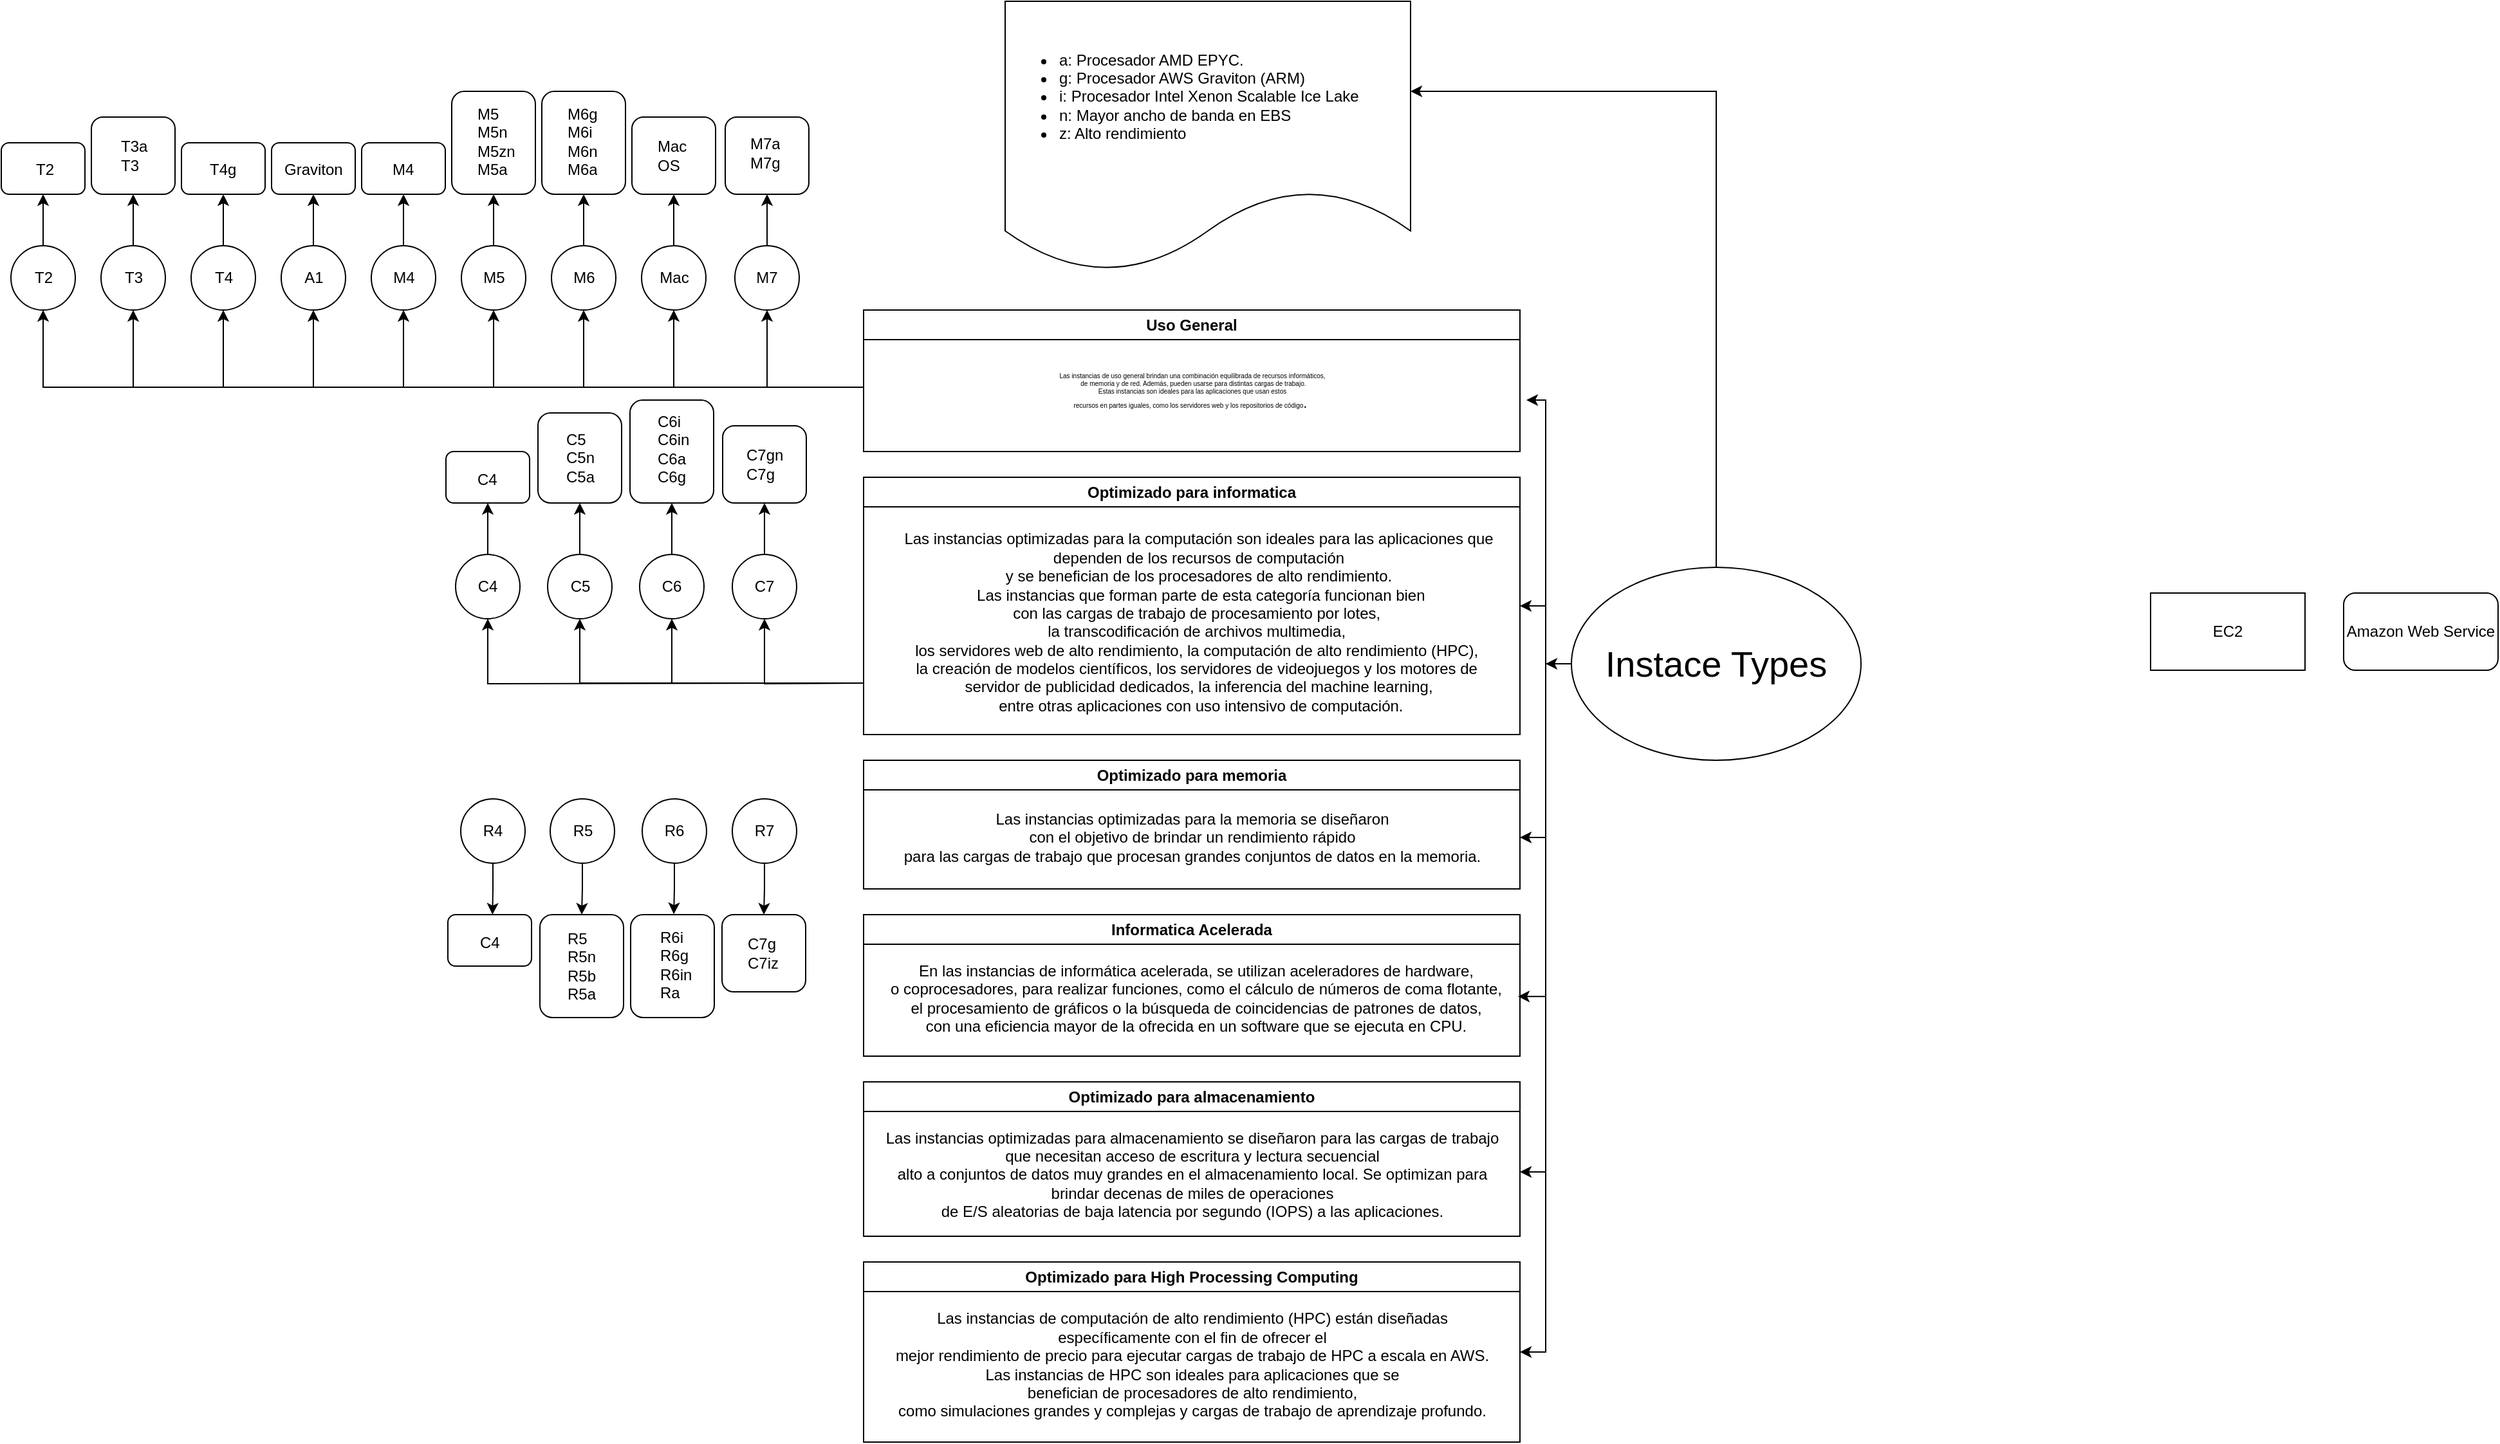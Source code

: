 <mxfile version="21.3.6" type="github">
  <diagram name="Página-1" id="7uCXfXIc8fd2pdZziexb">
    <mxGraphModel dx="2352" dy="1539" grid="1" gridSize="10" guides="1" tooltips="1" connect="1" arrows="1" fold="1" page="1" pageScale="1" pageWidth="827" pageHeight="1169" math="0" shadow="0">
      <root>
        <mxCell id="0" />
        <mxCell id="1" parent="0" />
        <mxCell id="kZv1v513atMaFXBSJFO3-1" value="Amazon Web Service" style="rounded=1;whiteSpace=wrap;html=1;" parent="1" vertex="1">
          <mxGeometry x="350" y="270" width="120" height="60" as="geometry" />
        </mxCell>
        <mxCell id="wzusWgHNVMKydE2oBifo-2" value="EC2&lt;br&gt;" style="rounded=0;whiteSpace=wrap;html=1;" parent="1" vertex="1">
          <mxGeometry x="200" y="270" width="120" height="60" as="geometry" />
        </mxCell>
        <mxCell id="wzusWgHNVMKydE2oBifo-9" style="edgeStyle=orthogonalEdgeStyle;rounded=0;orthogonalLoop=1;jettySize=auto;html=1;" parent="1" target="wzusWgHNVMKydE2oBifo-8" edge="1">
          <mxGeometry relative="1" as="geometry">
            <mxPoint x="-260" y="325" as="sourcePoint" />
            <Array as="points">
              <mxPoint x="-270" y="325" />
              <mxPoint x="-270" y="120" />
            </Array>
          </mxGeometry>
        </mxCell>
        <mxCell id="wzusWgHNVMKydE2oBifo-12" style="edgeStyle=orthogonalEdgeStyle;rounded=0;orthogonalLoop=1;jettySize=auto;html=1;exitX=0;exitY=0.5;exitDx=0;exitDy=0;entryX=1;entryY=0.5;entryDx=0;entryDy=0;" parent="1" source="wzusWgHNVMKydE2oBifo-4" target="wzusWgHNVMKydE2oBifo-10" edge="1">
          <mxGeometry relative="1" as="geometry" />
        </mxCell>
        <mxCell id="wzusWgHNVMKydE2oBifo-15" style="edgeStyle=orthogonalEdgeStyle;rounded=0;orthogonalLoop=1;jettySize=auto;html=1;" parent="1" source="wzusWgHNVMKydE2oBifo-4" edge="1">
          <mxGeometry relative="1" as="geometry">
            <mxPoint x="-270" y="325" as="targetPoint" />
          </mxGeometry>
        </mxCell>
        <mxCell id="wzusWgHNVMKydE2oBifo-16" style="edgeStyle=orthogonalEdgeStyle;rounded=0;orthogonalLoop=1;jettySize=auto;html=1;" parent="1" source="wzusWgHNVMKydE2oBifo-4" edge="1">
          <mxGeometry relative="1" as="geometry">
            <mxPoint x="-290" y="460" as="targetPoint" />
            <Array as="points">
              <mxPoint x="-270" y="325" />
              <mxPoint x="-270" y="460" />
              <mxPoint x="-290" y="460" />
            </Array>
          </mxGeometry>
        </mxCell>
        <mxCell id="wzusWgHNVMKydE2oBifo-22" style="edgeStyle=orthogonalEdgeStyle;rounded=0;orthogonalLoop=1;jettySize=auto;html=1;entryX=1.001;entryY=0.48;entryDx=0;entryDy=0;entryPerimeter=0;" parent="1" source="wzusWgHNVMKydE2oBifo-4" target="wzusWgHNVMKydE2oBifo-19" edge="1">
          <mxGeometry relative="1" as="geometry">
            <Array as="points">
              <mxPoint x="-270" y="325" />
              <mxPoint x="-270" y="584" />
            </Array>
          </mxGeometry>
        </mxCell>
        <mxCell id="wzusWgHNVMKydE2oBifo-27" style="edgeStyle=orthogonalEdgeStyle;rounded=0;orthogonalLoop=1;jettySize=auto;html=1;" parent="1" source="wzusWgHNVMKydE2oBifo-4" edge="1">
          <mxGeometry relative="1" as="geometry">
            <mxPoint x="-290" y="720" as="targetPoint" />
            <Array as="points">
              <mxPoint x="-270" y="325" />
              <mxPoint x="-270" y="720" />
              <mxPoint x="-290" y="720" />
            </Array>
          </mxGeometry>
        </mxCell>
        <mxCell id="E2Kj-onIHeJ60yQdCFoT-4" style="edgeStyle=orthogonalEdgeStyle;rounded=0;orthogonalLoop=1;jettySize=auto;html=1;entryX=1;entryY=0.5;entryDx=0;entryDy=0;" edge="1" parent="1" source="wzusWgHNVMKydE2oBifo-4" target="E2Kj-onIHeJ60yQdCFoT-1">
          <mxGeometry relative="1" as="geometry" />
        </mxCell>
        <mxCell id="E2Kj-onIHeJ60yQdCFoT-18" style="edgeStyle=orthogonalEdgeStyle;rounded=0;orthogonalLoop=1;jettySize=auto;html=1;" edge="1" parent="1" source="wzusWgHNVMKydE2oBifo-4">
          <mxGeometry relative="1" as="geometry">
            <mxPoint x="-375" y="-120" as="targetPoint" />
            <Array as="points">
              <mxPoint x="-138" y="-120" />
              <mxPoint x="-375" y="-120" />
            </Array>
          </mxGeometry>
        </mxCell>
        <mxCell id="wzusWgHNVMKydE2oBifo-4" value="&lt;font style=&quot;font-size: 28px;&quot;&gt;Instace Types&lt;/font&gt;" style="ellipse;whiteSpace=wrap;html=1;" parent="1" vertex="1">
          <mxGeometry x="-250" y="250" width="225" height="150" as="geometry" />
        </mxCell>
        <mxCell id="E2Kj-onIHeJ60yQdCFoT-24" style="edgeStyle=orthogonalEdgeStyle;rounded=0;orthogonalLoop=1;jettySize=auto;html=1;entryX=0.5;entryY=1;entryDx=0;entryDy=0;" edge="1" parent="1" target="E2Kj-onIHeJ60yQdCFoT-20">
          <mxGeometry relative="1" as="geometry">
            <mxPoint x="-800" y="120" as="sourcePoint" />
            <Array as="points">
              <mxPoint x="-800" y="110" />
              <mxPoint x="-1017" y="110" />
            </Array>
          </mxGeometry>
        </mxCell>
        <mxCell id="E2Kj-onIHeJ60yQdCFoT-26" style="edgeStyle=orthogonalEdgeStyle;rounded=0;orthogonalLoop=1;jettySize=auto;html=1;entryX=0.5;entryY=1;entryDx=0;entryDy=0;" edge="1" parent="1" target="E2Kj-onIHeJ60yQdCFoT-5">
          <mxGeometry relative="1" as="geometry">
            <mxPoint x="-800" y="110" as="sourcePoint" />
            <Array as="points">
              <mxPoint x="-875" y="110" />
            </Array>
          </mxGeometry>
        </mxCell>
        <mxCell id="E2Kj-onIHeJ60yQdCFoT-27" style="edgeStyle=orthogonalEdgeStyle;rounded=0;orthogonalLoop=1;jettySize=auto;html=1;entryX=0.5;entryY=1;entryDx=0;entryDy=0;" edge="1" parent="1" source="wzusWgHNVMKydE2oBifo-5" target="E2Kj-onIHeJ60yQdCFoT-10">
          <mxGeometry relative="1" as="geometry">
            <Array as="points">
              <mxPoint x="-947" y="110" />
            </Array>
          </mxGeometry>
        </mxCell>
        <mxCell id="E2Kj-onIHeJ60yQdCFoT-32" style="edgeStyle=orthogonalEdgeStyle;rounded=0;orthogonalLoop=1;jettySize=auto;html=1;entryX=0.5;entryY=1;entryDx=0;entryDy=0;" edge="1" parent="1" source="wzusWgHNVMKydE2oBifo-5" target="E2Kj-onIHeJ60yQdCFoT-29">
          <mxGeometry relative="1" as="geometry">
            <Array as="points">
              <mxPoint x="-1087" y="110" />
            </Array>
          </mxGeometry>
        </mxCell>
        <mxCell id="E2Kj-onIHeJ60yQdCFoT-42" style="edgeStyle=orthogonalEdgeStyle;rounded=0;orthogonalLoop=1;jettySize=auto;html=1;entryX=0.5;entryY=1;entryDx=0;entryDy=0;" edge="1" parent="1" source="wzusWgHNVMKydE2oBifo-5" target="E2Kj-onIHeJ60yQdCFoT-34">
          <mxGeometry relative="1" as="geometry">
            <Array as="points">
              <mxPoint x="-1157" y="110" />
            </Array>
          </mxGeometry>
        </mxCell>
        <mxCell id="E2Kj-onIHeJ60yQdCFoT-43" style="edgeStyle=orthogonalEdgeStyle;rounded=0;orthogonalLoop=1;jettySize=auto;html=1;entryX=0.5;entryY=1;entryDx=0;entryDy=0;" edge="1" parent="1" source="wzusWgHNVMKydE2oBifo-5" target="E2Kj-onIHeJ60yQdCFoT-39">
          <mxGeometry relative="1" as="geometry">
            <Array as="points">
              <mxPoint x="-1227" y="110" />
            </Array>
          </mxGeometry>
        </mxCell>
        <mxCell id="E2Kj-onIHeJ60yQdCFoT-65" style="edgeStyle=orthogonalEdgeStyle;rounded=0;orthogonalLoop=1;jettySize=auto;html=1;entryX=0.5;entryY=1;entryDx=0;entryDy=0;" edge="1" parent="1" source="wzusWgHNVMKydE2oBifo-5" target="E2Kj-onIHeJ60yQdCFoT-61">
          <mxGeometry relative="1" as="geometry">
            <Array as="points">
              <mxPoint x="-1437" y="110" />
            </Array>
          </mxGeometry>
        </mxCell>
        <mxCell id="E2Kj-onIHeJ60yQdCFoT-66" style="edgeStyle=orthogonalEdgeStyle;rounded=0;orthogonalLoop=1;jettySize=auto;html=1;entryX=0.5;entryY=1;entryDx=0;entryDy=0;" edge="1" parent="1" source="wzusWgHNVMKydE2oBifo-5" target="E2Kj-onIHeJ60yQdCFoT-53">
          <mxGeometry relative="1" as="geometry">
            <Array as="points">
              <mxPoint x="-1297" y="110" />
            </Array>
          </mxGeometry>
        </mxCell>
        <mxCell id="wzusWgHNVMKydE2oBifo-5" value="Uso General" style="swimlane;whiteSpace=wrap;html=1;" parent="1" vertex="1">
          <mxGeometry x="-800" y="50" width="510" height="110" as="geometry" />
        </mxCell>
        <mxCell id="wzusWgHNVMKydE2oBifo-8" value="&lt;div style=&quot;font-size: 5px;&quot;&gt;Las instancias de uso general brindan una combinación equilibrada de recursos informáticos&lt;span style=&quot;background-color: initial;&quot;&gt;,&lt;/span&gt;&lt;/div&gt;&lt;div style=&quot;font-size: 5px;&quot;&gt;&lt;span style=&quot;background-color: initial;&quot;&gt;&amp;nbsp;de memoria y de red. Además, pueden usarse para distintas cargas de trabajo.&lt;/span&gt;&lt;/div&gt;&lt;div style=&quot;font-size: 5px;&quot;&gt;&lt;span style=&quot;background-color: initial;&quot;&gt;Estas instancias son ideales para las aplicaciones que us&lt;/span&gt;&lt;span style=&quot;background-color: initial;&quot;&gt;an estos&lt;/span&gt;&lt;/div&gt;&lt;div style=&quot;font-size: 5px;&quot;&gt;&lt;span style=&quot;background-color: initial;&quot;&gt;recursos en partes iguales, como los servidores web y los repositorios de código&lt;/span&gt;&lt;span style=&quot;font-size: 11px; background-color: initial;&quot;&gt;.&amp;nbsp;&lt;/span&gt;&lt;/div&gt;" style="text;html=1;align=center;verticalAlign=middle;resizable=0;points=[];autosize=1;strokeColor=none;fillColor=none;" parent="wzusWgHNVMKydE2oBifo-5" vertex="1">
          <mxGeometry x="-5" y="28" width="520" height="70" as="geometry" />
        </mxCell>
        <mxCell id="E2Kj-onIHeJ60yQdCFoT-86" style="edgeStyle=orthogonalEdgeStyle;rounded=0;orthogonalLoop=1;jettySize=auto;html=1;entryX=0.5;entryY=1;entryDx=0;entryDy=0;" edge="1" parent="1" source="wzusWgHNVMKydE2oBifo-10" target="E2Kj-onIHeJ60yQdCFoT-72">
          <mxGeometry relative="1" as="geometry">
            <Array as="points">
              <mxPoint x="-949" y="340" />
            </Array>
          </mxGeometry>
        </mxCell>
        <mxCell id="E2Kj-onIHeJ60yQdCFoT-88" style="edgeStyle=orthogonalEdgeStyle;rounded=0;orthogonalLoop=1;jettySize=auto;html=1;entryX=0.5;entryY=1;entryDx=0;entryDy=0;exitX=0;exitY=0.5;exitDx=0;exitDy=0;" edge="1" parent="1" source="wzusWgHNVMKydE2oBifo-10" target="E2Kj-onIHeJ60yQdCFoT-76">
          <mxGeometry relative="1" as="geometry">
            <Array as="points">
              <mxPoint x="-800" y="340" />
              <mxPoint x="-1020" y="340" />
            </Array>
          </mxGeometry>
        </mxCell>
        <mxCell id="E2Kj-onIHeJ60yQdCFoT-90" style="edgeStyle=orthogonalEdgeStyle;rounded=0;orthogonalLoop=1;jettySize=auto;html=1;entryX=0.5;entryY=1;entryDx=0;entryDy=0;" edge="1" parent="1" target="E2Kj-onIHeJ60yQdCFoT-68">
          <mxGeometry relative="1" as="geometry">
            <mxPoint x="-800" y="340" as="sourcePoint" />
          </mxGeometry>
        </mxCell>
        <mxCell id="E2Kj-onIHeJ60yQdCFoT-91" style="edgeStyle=orthogonalEdgeStyle;rounded=0;orthogonalLoop=1;jettySize=auto;html=1;entryX=0.5;entryY=1;entryDx=0;entryDy=0;" edge="1" parent="1" target="E2Kj-onIHeJ60yQdCFoT-80">
          <mxGeometry relative="1" as="geometry">
            <mxPoint x="-800" y="340" as="sourcePoint" />
          </mxGeometry>
        </mxCell>
        <mxCell id="wzusWgHNVMKydE2oBifo-10" value="Optimizado para informatica" style="swimlane;whiteSpace=wrap;html=1;" parent="1" vertex="1">
          <mxGeometry x="-800" y="180" width="510" height="200" as="geometry" />
        </mxCell>
        <mxCell id="wzusWgHNVMKydE2oBifo-11" value="&lt;div&gt;Las instancias optimizadas para la computación son ideales para las aplicaciones que&lt;/div&gt;&lt;div&gt;&amp;nbsp;dependen de los recursos de computación&amp;nbsp;&lt;/div&gt;&lt;div&gt;y se benefician de los procesadores de alto rendimiento.&lt;/div&gt;&lt;div&gt;&amp;nbsp;Las instancias que forman parte de esta categoría funcionan bien&lt;/div&gt;&lt;div&gt;con las cargas de trabajo de procesamiento por lotes,&amp;nbsp;&lt;/div&gt;&lt;div&gt;la transcodificación de archivos multimedia,&amp;nbsp;&lt;/div&gt;&lt;div&gt;los servidores web de alto rendimiento, la computación de alto rendimiento (HPC),&amp;nbsp;&lt;/div&gt;&lt;div&gt;la creación de modelos científicos, los servidores de videojuegos y los motores de&amp;nbsp;&lt;/div&gt;&lt;div&gt;servidor de publicidad dedicados, la inferencia del machine learning,&lt;/div&gt;&lt;div&gt;&amp;nbsp;entre otras aplicaciones con uso intensivo de computación.&lt;/div&gt;&lt;div&gt;&lt;br&gt;&lt;/div&gt;" style="text;html=1;align=center;verticalAlign=middle;resizable=0;points=[];autosize=1;strokeColor=none;fillColor=none;" parent="wzusWgHNVMKydE2oBifo-10" vertex="1">
          <mxGeometry x="20" y="35" width="480" height="170" as="geometry" />
        </mxCell>
        <mxCell id="wzusWgHNVMKydE2oBifo-13" value="Optimizado para memoria" style="swimlane;whiteSpace=wrap;html=1;" parent="1" vertex="1">
          <mxGeometry x="-800" y="400" width="510" height="100" as="geometry" />
        </mxCell>
        <mxCell id="wzusWgHNVMKydE2oBifo-14" value="Las instancias optimizadas para la memoria se diseñaron&lt;br&gt;con el objetivo de brindar un rendimiento rápido&lt;br&gt;para las cargas de trabajo que procesan grandes conjuntos de datos en la memoria." style="text;html=1;align=center;verticalAlign=middle;resizable=0;points=[];autosize=1;strokeColor=none;fillColor=none;" parent="wzusWgHNVMKydE2oBifo-13" vertex="1">
          <mxGeometry x="20" y="30" width="470" height="60" as="geometry" />
        </mxCell>
        <mxCell id="wzusWgHNVMKydE2oBifo-17" value="&lt;ul&gt;&lt;li&gt;&lt;span style=&quot;background-color: initial;&quot;&gt;a: Procesador AMD EPYC.&lt;/span&gt;&lt;/li&gt;&lt;li&gt;g: Procesador AWS Graviton (ARM)&lt;/li&gt;&lt;li&gt;i: Procesador Intel Xenon Scalable Ice Lake&lt;/li&gt;&lt;li&gt;n: Mayor ancho de banda en EBS&lt;/li&gt;&lt;li&gt;z: Alto rendimiento&amp;nbsp;&amp;nbsp;&lt;/li&gt;&lt;/ul&gt;" style="shape=document;whiteSpace=wrap;html=1;boundedLbl=1;align=left;" parent="1" vertex="1">
          <mxGeometry x="-690" y="-190" width="315" height="210" as="geometry" />
        </mxCell>
        <mxCell id="wzusWgHNVMKydE2oBifo-18" value="Informatica Acelerada" style="swimlane;whiteSpace=wrap;html=1;" parent="1" vertex="1">
          <mxGeometry x="-800" y="520" width="510" height="110" as="geometry" />
        </mxCell>
        <mxCell id="wzusWgHNVMKydE2oBifo-19" value="En las instancias de informática acelerada, se utilizan aceleradores de hardware,&lt;br&gt;o coprocesadores, para realizar funciones, como el cálculo de números de coma flotante,&lt;br&gt;el procesamiento de gráficos o la búsqueda de coincidencias de patrones de datos,&lt;br&gt;con una eficiencia mayor de la ofrecida en un software que se ejecuta en CPU." style="text;html=1;align=center;verticalAlign=middle;resizable=0;points=[];autosize=1;strokeColor=none;fillColor=none;" parent="wzusWgHNVMKydE2oBifo-18" vertex="1">
          <mxGeometry x="8" y="30" width="500" height="70" as="geometry" />
        </mxCell>
        <mxCell id="wzusWgHNVMKydE2oBifo-25" value="Optimizado para almacenamiento" style="swimlane;whiteSpace=wrap;html=1;" parent="1" vertex="1">
          <mxGeometry x="-800" y="650" width="510" height="120" as="geometry" />
        </mxCell>
        <mxCell id="wzusWgHNVMKydE2oBifo-26" value="Las instancias optimizadas para almacenamiento se diseñaron para las cargas de trabajo&lt;br&gt;que necesitan acceso de escritura y lectura secuencial&lt;br&gt;alto a conjuntos de datos muy grandes en el almacenamiento local. Se optimizan para&lt;br&gt;brindar decenas de miles de operaciones&lt;br&gt;de E/S aleatorias de baja latencia por segundo (IOPS) a las aplicaciones." style="text;html=1;align=center;verticalAlign=middle;resizable=0;points=[];autosize=1;strokeColor=none;fillColor=none;" parent="1" vertex="1">
          <mxGeometry x="-795" y="677" width="500" height="90" as="geometry" />
        </mxCell>
        <mxCell id="E2Kj-onIHeJ60yQdCFoT-1" value="Optimizado para High Processing Computing" style="swimlane;whiteSpace=wrap;html=1;" vertex="1" parent="1">
          <mxGeometry x="-800" y="790" width="510" height="140" as="geometry" />
        </mxCell>
        <mxCell id="E2Kj-onIHeJ60yQdCFoT-2" value="Las instancias de computación de alto rendimiento (HPC) están diseñadas&lt;br&gt;específicamente con el fin de ofrecer el&lt;br&gt;mejor rendimiento de precio para ejecutar cargas de trabajo de HPC a escala en AWS.&lt;br&gt;Las instancias de HPC son ideales para aplicaciones que se&lt;br&gt;benefician de procesadores de alto rendimiento,&lt;br&gt;como simulaciones grandes y complejas y cargas de trabajo de aprendizaje profundo." style="text;html=1;align=center;verticalAlign=middle;resizable=0;points=[];autosize=1;strokeColor=none;fillColor=none;" vertex="1" parent="E2Kj-onIHeJ60yQdCFoT-1">
          <mxGeometry x="15" y="30" width="480" height="100" as="geometry" />
        </mxCell>
        <mxCell id="E2Kj-onIHeJ60yQdCFoT-7" style="edgeStyle=orthogonalEdgeStyle;rounded=0;orthogonalLoop=1;jettySize=auto;html=1;entryX=0.5;entryY=1;entryDx=0;entryDy=0;" edge="1" parent="1" source="E2Kj-onIHeJ60yQdCFoT-5" target="E2Kj-onIHeJ60yQdCFoT-6">
          <mxGeometry relative="1" as="geometry" />
        </mxCell>
        <mxCell id="E2Kj-onIHeJ60yQdCFoT-5" value="M7" style="ellipse;whiteSpace=wrap;html=1;" vertex="1" parent="1">
          <mxGeometry x="-900" width="50" height="50" as="geometry" />
        </mxCell>
        <mxCell id="E2Kj-onIHeJ60yQdCFoT-6" value="" style="rounded=1;whiteSpace=wrap;html=1;" vertex="1" parent="1">
          <mxGeometry x="-907.5" y="-100" width="65" height="60" as="geometry" />
        </mxCell>
        <mxCell id="E2Kj-onIHeJ60yQdCFoT-8" value="M7a&lt;br&gt;M7g" style="text;strokeColor=none;fillColor=none;align=left;verticalAlign=middle;spacingLeft=4;spacingRight=4;overflow=hidden;points=[[0,0.5],[1,0.5]];portConstraint=eastwest;rotatable=0;whiteSpace=wrap;html=1;" vertex="1" parent="1">
          <mxGeometry x="-894" y="-95" width="34" height="45" as="geometry" />
        </mxCell>
        <mxCell id="E2Kj-onIHeJ60yQdCFoT-9" style="edgeStyle=orthogonalEdgeStyle;rounded=0;orthogonalLoop=1;jettySize=auto;html=1;entryX=0.5;entryY=1;entryDx=0;entryDy=0;" edge="1" parent="1" source="E2Kj-onIHeJ60yQdCFoT-10" target="E2Kj-onIHeJ60yQdCFoT-11">
          <mxGeometry relative="1" as="geometry" />
        </mxCell>
        <mxCell id="E2Kj-onIHeJ60yQdCFoT-10" value="Mac" style="ellipse;whiteSpace=wrap;html=1;" vertex="1" parent="1">
          <mxGeometry x="-972.5" width="50" height="50" as="geometry" />
        </mxCell>
        <mxCell id="E2Kj-onIHeJ60yQdCFoT-11" value="" style="rounded=1;whiteSpace=wrap;html=1;" vertex="1" parent="1">
          <mxGeometry x="-980" y="-100" width="65" height="60" as="geometry" />
        </mxCell>
        <mxCell id="E2Kj-onIHeJ60yQdCFoT-12" value="Mac&lt;br&gt;OS" style="text;strokeColor=none;fillColor=none;align=left;verticalAlign=middle;spacingLeft=4;spacingRight=4;overflow=hidden;points=[[0,0.5],[1,0.5]];portConstraint=eastwest;rotatable=0;whiteSpace=wrap;html=1;" vertex="1" parent="1">
          <mxGeometry x="-966.5" y="-93" width="34" height="45" as="geometry" />
        </mxCell>
        <mxCell id="E2Kj-onIHeJ60yQdCFoT-19" style="edgeStyle=orthogonalEdgeStyle;rounded=0;orthogonalLoop=1;jettySize=auto;html=1;entryX=0.5;entryY=1;entryDx=0;entryDy=0;" edge="1" parent="1" source="E2Kj-onIHeJ60yQdCFoT-20" target="E2Kj-onIHeJ60yQdCFoT-21">
          <mxGeometry relative="1" as="geometry" />
        </mxCell>
        <mxCell id="E2Kj-onIHeJ60yQdCFoT-20" value="M6" style="ellipse;whiteSpace=wrap;html=1;" vertex="1" parent="1">
          <mxGeometry x="-1042.5" width="50" height="50" as="geometry" />
        </mxCell>
        <mxCell id="E2Kj-onIHeJ60yQdCFoT-21" value="" style="rounded=1;whiteSpace=wrap;html=1;" vertex="1" parent="1">
          <mxGeometry x="-1050" y="-120" width="65" height="80" as="geometry" />
        </mxCell>
        <mxCell id="E2Kj-onIHeJ60yQdCFoT-22" value="M6g&lt;br&gt;M6i&lt;br&gt;M6n&lt;br&gt;M6a" style="text;strokeColor=none;fillColor=none;align=left;verticalAlign=middle;spacingLeft=4;spacingRight=4;overflow=hidden;points=[[0,0.5],[1,0.5]];portConstraint=eastwest;rotatable=0;whiteSpace=wrap;html=1;" vertex="1" parent="1">
          <mxGeometry x="-1036.5" y="-112" width="34" height="62" as="geometry" />
        </mxCell>
        <mxCell id="E2Kj-onIHeJ60yQdCFoT-28" style="edgeStyle=orthogonalEdgeStyle;rounded=0;orthogonalLoop=1;jettySize=auto;html=1;entryX=0.5;entryY=1;entryDx=0;entryDy=0;" edge="1" parent="1" source="E2Kj-onIHeJ60yQdCFoT-29" target="E2Kj-onIHeJ60yQdCFoT-30">
          <mxGeometry relative="1" as="geometry" />
        </mxCell>
        <mxCell id="E2Kj-onIHeJ60yQdCFoT-29" value="M5" style="ellipse;whiteSpace=wrap;html=1;" vertex="1" parent="1">
          <mxGeometry x="-1112.5" width="50" height="50" as="geometry" />
        </mxCell>
        <mxCell id="E2Kj-onIHeJ60yQdCFoT-30" value="" style="rounded=1;whiteSpace=wrap;html=1;" vertex="1" parent="1">
          <mxGeometry x="-1120" y="-120" width="65" height="80" as="geometry" />
        </mxCell>
        <mxCell id="E2Kj-onIHeJ60yQdCFoT-31" value="M5&lt;br&gt;M5n&lt;br&gt;M5zn&lt;br&gt;M5a" style="text;strokeColor=none;fillColor=none;align=left;verticalAlign=middle;spacingLeft=4;spacingRight=4;overflow=hidden;points=[[0,0.5],[1,0.5]];portConstraint=eastwest;rotatable=0;whiteSpace=wrap;html=1;" vertex="1" parent="1">
          <mxGeometry x="-1106.5" y="-112" width="46.5" height="62" as="geometry" />
        </mxCell>
        <mxCell id="E2Kj-onIHeJ60yQdCFoT-33" style="edgeStyle=orthogonalEdgeStyle;rounded=0;orthogonalLoop=1;jettySize=auto;html=1;entryX=0.5;entryY=1;entryDx=0;entryDy=0;" edge="1" parent="1" source="E2Kj-onIHeJ60yQdCFoT-34" target="E2Kj-onIHeJ60yQdCFoT-35">
          <mxGeometry relative="1" as="geometry" />
        </mxCell>
        <mxCell id="E2Kj-onIHeJ60yQdCFoT-34" value="M4" style="ellipse;whiteSpace=wrap;html=1;" vertex="1" parent="1">
          <mxGeometry x="-1182.5" width="50" height="50" as="geometry" />
        </mxCell>
        <mxCell id="E2Kj-onIHeJ60yQdCFoT-35" value="" style="rounded=1;whiteSpace=wrap;html=1;" vertex="1" parent="1">
          <mxGeometry x="-1190" y="-80" width="65" height="40" as="geometry" />
        </mxCell>
        <mxCell id="E2Kj-onIHeJ60yQdCFoT-36" value="M4" style="text;strokeColor=none;fillColor=none;align=left;verticalAlign=middle;spacingLeft=4;spacingRight=4;overflow=hidden;points=[[0,0.5],[1,0.5]];portConstraint=eastwest;rotatable=0;whiteSpace=wrap;html=1;" vertex="1" parent="1">
          <mxGeometry x="-1172.5" y="-74" width="34" height="30" as="geometry" />
        </mxCell>
        <mxCell id="E2Kj-onIHeJ60yQdCFoT-38" style="edgeStyle=orthogonalEdgeStyle;rounded=0;orthogonalLoop=1;jettySize=auto;html=1;entryX=0.5;entryY=1;entryDx=0;entryDy=0;" edge="1" parent="1" source="E2Kj-onIHeJ60yQdCFoT-39" target="E2Kj-onIHeJ60yQdCFoT-40">
          <mxGeometry relative="1" as="geometry" />
        </mxCell>
        <mxCell id="E2Kj-onIHeJ60yQdCFoT-39" value="A1" style="ellipse;whiteSpace=wrap;html=1;" vertex="1" parent="1">
          <mxGeometry x="-1252.5" width="50" height="50" as="geometry" />
        </mxCell>
        <mxCell id="E2Kj-onIHeJ60yQdCFoT-40" value="" style="rounded=1;whiteSpace=wrap;html=1;" vertex="1" parent="1">
          <mxGeometry x="-1260" y="-80" width="65" height="40" as="geometry" />
        </mxCell>
        <mxCell id="E2Kj-onIHeJ60yQdCFoT-41" value="Graviton" style="text;strokeColor=none;fillColor=none;align=left;verticalAlign=middle;spacingLeft=4;spacingRight=4;overflow=hidden;points=[[0,0.5],[1,0.5]];portConstraint=eastwest;rotatable=0;whiteSpace=wrap;html=1;" vertex="1" parent="1">
          <mxGeometry x="-1256.5" y="-74" width="64.5" height="30" as="geometry" />
        </mxCell>
        <mxCell id="E2Kj-onIHeJ60yQdCFoT-52" style="edgeStyle=orthogonalEdgeStyle;rounded=0;orthogonalLoop=1;jettySize=auto;html=1;entryX=0.5;entryY=1;entryDx=0;entryDy=0;" edge="1" parent="1" source="E2Kj-onIHeJ60yQdCFoT-53" target="E2Kj-onIHeJ60yQdCFoT-54">
          <mxGeometry relative="1" as="geometry" />
        </mxCell>
        <mxCell id="E2Kj-onIHeJ60yQdCFoT-53" value="T4" style="ellipse;whiteSpace=wrap;html=1;" vertex="1" parent="1">
          <mxGeometry x="-1322.5" width="50" height="50" as="geometry" />
        </mxCell>
        <mxCell id="E2Kj-onIHeJ60yQdCFoT-54" value="" style="rounded=1;whiteSpace=wrap;html=1;" vertex="1" parent="1">
          <mxGeometry x="-1330" y="-80" width="65" height="40" as="geometry" />
        </mxCell>
        <mxCell id="E2Kj-onIHeJ60yQdCFoT-55" value="T4g" style="text;strokeColor=none;fillColor=none;align=left;verticalAlign=middle;spacingLeft=4;spacingRight=4;overflow=hidden;points=[[0,0.5],[1,0.5]];portConstraint=eastwest;rotatable=0;whiteSpace=wrap;html=1;" vertex="1" parent="1">
          <mxGeometry x="-1314.5" y="-74" width="30.5" height="30" as="geometry" />
        </mxCell>
        <mxCell id="E2Kj-onIHeJ60yQdCFoT-56" style="edgeStyle=orthogonalEdgeStyle;rounded=0;orthogonalLoop=1;jettySize=auto;html=1;entryX=0.5;entryY=1;entryDx=0;entryDy=0;" edge="1" parent="1" source="E2Kj-onIHeJ60yQdCFoT-57" target="E2Kj-onIHeJ60yQdCFoT-58">
          <mxGeometry relative="1" as="geometry" />
        </mxCell>
        <mxCell id="E2Kj-onIHeJ60yQdCFoT-57" value="T3" style="ellipse;whiteSpace=wrap;html=1;" vertex="1" parent="1">
          <mxGeometry x="-1392.5" width="50" height="50" as="geometry" />
        </mxCell>
        <mxCell id="E2Kj-onIHeJ60yQdCFoT-58" value="" style="rounded=1;whiteSpace=wrap;html=1;" vertex="1" parent="1">
          <mxGeometry x="-1400" y="-100" width="65" height="60" as="geometry" />
        </mxCell>
        <mxCell id="E2Kj-onIHeJ60yQdCFoT-59" value="T3a&lt;br&gt;T3" style="text;strokeColor=none;fillColor=none;align=left;verticalAlign=middle;spacingLeft=4;spacingRight=4;overflow=hidden;points=[[0,0.5],[1,0.5]];portConstraint=eastwest;rotatable=0;whiteSpace=wrap;html=1;" vertex="1" parent="1">
          <mxGeometry x="-1382.75" y="-98" width="35.75" height="56" as="geometry" />
        </mxCell>
        <mxCell id="E2Kj-onIHeJ60yQdCFoT-60" style="edgeStyle=orthogonalEdgeStyle;rounded=0;orthogonalLoop=1;jettySize=auto;html=1;entryX=0.5;entryY=1;entryDx=0;entryDy=0;" edge="1" parent="1" source="E2Kj-onIHeJ60yQdCFoT-61" target="E2Kj-onIHeJ60yQdCFoT-62">
          <mxGeometry relative="1" as="geometry" />
        </mxCell>
        <mxCell id="E2Kj-onIHeJ60yQdCFoT-61" value="T2" style="ellipse;whiteSpace=wrap;html=1;" vertex="1" parent="1">
          <mxGeometry x="-1462.5" width="50" height="50" as="geometry" />
        </mxCell>
        <mxCell id="E2Kj-onIHeJ60yQdCFoT-62" value="" style="rounded=1;whiteSpace=wrap;html=1;" vertex="1" parent="1">
          <mxGeometry x="-1470" y="-80" width="65" height="40" as="geometry" />
        </mxCell>
        <mxCell id="E2Kj-onIHeJ60yQdCFoT-63" value="T2" style="text;strokeColor=none;fillColor=none;align=left;verticalAlign=middle;spacingLeft=4;spacingRight=4;overflow=hidden;points=[[0,0.5],[1,0.5]];portConstraint=eastwest;rotatable=0;whiteSpace=wrap;html=1;" vertex="1" parent="1">
          <mxGeometry x="-1449.5" y="-74" width="64.5" height="30" as="geometry" />
        </mxCell>
        <mxCell id="E2Kj-onIHeJ60yQdCFoT-64" style="edgeStyle=orthogonalEdgeStyle;rounded=0;orthogonalLoop=1;jettySize=auto;html=1;entryX=0.5;entryY=1;entryDx=0;entryDy=0;" edge="1" parent="1" source="wzusWgHNVMKydE2oBifo-8" target="E2Kj-onIHeJ60yQdCFoT-57">
          <mxGeometry relative="1" as="geometry">
            <Array as="points">
              <mxPoint x="-1367" y="110" />
            </Array>
          </mxGeometry>
        </mxCell>
        <mxCell id="E2Kj-onIHeJ60yQdCFoT-67" style="edgeStyle=orthogonalEdgeStyle;rounded=0;orthogonalLoop=1;jettySize=auto;html=1;entryX=0.5;entryY=1;entryDx=0;entryDy=0;" edge="1" parent="1" source="E2Kj-onIHeJ60yQdCFoT-68" target="E2Kj-onIHeJ60yQdCFoT-69">
          <mxGeometry relative="1" as="geometry" />
        </mxCell>
        <mxCell id="E2Kj-onIHeJ60yQdCFoT-68" value="C7" style="ellipse;whiteSpace=wrap;html=1;" vertex="1" parent="1">
          <mxGeometry x="-902" y="240" width="50" height="50" as="geometry" />
        </mxCell>
        <mxCell id="E2Kj-onIHeJ60yQdCFoT-69" value="" style="rounded=1;whiteSpace=wrap;html=1;" vertex="1" parent="1">
          <mxGeometry x="-909.5" y="140" width="65" height="60" as="geometry" />
        </mxCell>
        <mxCell id="E2Kj-onIHeJ60yQdCFoT-70" value="C7gn&lt;br&gt;C7g" style="text;strokeColor=none;fillColor=none;align=left;verticalAlign=middle;spacingLeft=4;spacingRight=4;overflow=hidden;points=[[0,0.5],[1,0.5]];portConstraint=eastwest;rotatable=0;whiteSpace=wrap;html=1;" vertex="1" parent="1">
          <mxGeometry x="-897" y="147" width="46" height="45" as="geometry" />
        </mxCell>
        <mxCell id="E2Kj-onIHeJ60yQdCFoT-71" style="edgeStyle=orthogonalEdgeStyle;rounded=0;orthogonalLoop=1;jettySize=auto;html=1;entryX=0.5;entryY=1;entryDx=0;entryDy=0;" edge="1" parent="1" source="E2Kj-onIHeJ60yQdCFoT-72" target="E2Kj-onIHeJ60yQdCFoT-73">
          <mxGeometry relative="1" as="geometry" />
        </mxCell>
        <mxCell id="E2Kj-onIHeJ60yQdCFoT-72" value="C6" style="ellipse;whiteSpace=wrap;html=1;" vertex="1" parent="1">
          <mxGeometry x="-974" y="240" width="50" height="50" as="geometry" />
        </mxCell>
        <mxCell id="E2Kj-onIHeJ60yQdCFoT-73" value="" style="rounded=1;whiteSpace=wrap;html=1;" vertex="1" parent="1">
          <mxGeometry x="-981.5" y="120" width="65" height="80" as="geometry" />
        </mxCell>
        <mxCell id="E2Kj-onIHeJ60yQdCFoT-74" value="C6i&lt;br&gt;C6in&lt;br&gt;C6a&lt;br&gt;C6g" style="text;strokeColor=none;fillColor=none;align=left;verticalAlign=middle;spacingLeft=4;spacingRight=4;overflow=hidden;points=[[0,0.5],[1,0.5]];portConstraint=eastwest;rotatable=0;whiteSpace=wrap;html=1;" vertex="1" parent="1">
          <mxGeometry x="-966" y="120" width="34" height="75" as="geometry" />
        </mxCell>
        <mxCell id="E2Kj-onIHeJ60yQdCFoT-75" style="edgeStyle=orthogonalEdgeStyle;rounded=0;orthogonalLoop=1;jettySize=auto;html=1;entryX=0.5;entryY=1;entryDx=0;entryDy=0;" edge="1" parent="1" source="E2Kj-onIHeJ60yQdCFoT-76" target="E2Kj-onIHeJ60yQdCFoT-77">
          <mxGeometry relative="1" as="geometry" />
        </mxCell>
        <mxCell id="E2Kj-onIHeJ60yQdCFoT-76" value="C5" style="ellipse;whiteSpace=wrap;html=1;" vertex="1" parent="1">
          <mxGeometry x="-1045.5" y="240" width="50" height="50" as="geometry" />
        </mxCell>
        <mxCell id="E2Kj-onIHeJ60yQdCFoT-77" value="" style="rounded=1;whiteSpace=wrap;html=1;" vertex="1" parent="1">
          <mxGeometry x="-1053" y="130" width="65" height="70" as="geometry" />
        </mxCell>
        <mxCell id="E2Kj-onIHeJ60yQdCFoT-78" value="C5&lt;br&gt;C5n&lt;br&gt;C5a" style="text;strokeColor=none;fillColor=none;align=left;verticalAlign=middle;spacingLeft=4;spacingRight=4;overflow=hidden;points=[[0,0.5],[1,0.5]];portConstraint=eastwest;rotatable=0;whiteSpace=wrap;html=1;" vertex="1" parent="1">
          <mxGeometry x="-1037.5" y="141" width="34" height="45" as="geometry" />
        </mxCell>
        <mxCell id="E2Kj-onIHeJ60yQdCFoT-79" style="edgeStyle=orthogonalEdgeStyle;rounded=0;orthogonalLoop=1;jettySize=auto;html=1;entryX=0.5;entryY=1;entryDx=0;entryDy=0;" edge="1" parent="1" source="E2Kj-onIHeJ60yQdCFoT-80" target="E2Kj-onIHeJ60yQdCFoT-81">
          <mxGeometry relative="1" as="geometry" />
        </mxCell>
        <mxCell id="E2Kj-onIHeJ60yQdCFoT-80" value="C4" style="ellipse;whiteSpace=wrap;html=1;" vertex="1" parent="1">
          <mxGeometry x="-1117" y="240" width="50" height="50" as="geometry" />
        </mxCell>
        <mxCell id="E2Kj-onIHeJ60yQdCFoT-81" value="" style="rounded=1;whiteSpace=wrap;html=1;" vertex="1" parent="1">
          <mxGeometry x="-1124.5" y="160" width="65" height="40" as="geometry" />
        </mxCell>
        <mxCell id="E2Kj-onIHeJ60yQdCFoT-82" value="C4" style="text;strokeColor=none;fillColor=none;align=left;verticalAlign=middle;spacingLeft=4;spacingRight=4;overflow=hidden;points=[[0,0.5],[1,0.5]];portConstraint=eastwest;rotatable=0;whiteSpace=wrap;html=1;" vertex="1" parent="1">
          <mxGeometry x="-1106" y="159" width="34" height="45" as="geometry" />
        </mxCell>
        <mxCell id="E2Kj-onIHeJ60yQdCFoT-113" style="edgeStyle=orthogonalEdgeStyle;rounded=0;orthogonalLoop=1;jettySize=auto;html=1;entryX=0.5;entryY=0;entryDx=0;entryDy=0;" edge="1" parent="1" source="E2Kj-onIHeJ60yQdCFoT-93" target="E2Kj-onIHeJ60yQdCFoT-94">
          <mxGeometry relative="1" as="geometry" />
        </mxCell>
        <mxCell id="E2Kj-onIHeJ60yQdCFoT-93" value="R7" style="ellipse;whiteSpace=wrap;html=1;" vertex="1" parent="1">
          <mxGeometry x="-902" y="430" width="50" height="50" as="geometry" />
        </mxCell>
        <mxCell id="E2Kj-onIHeJ60yQdCFoT-94" value="" style="rounded=1;whiteSpace=wrap;html=1;" vertex="1" parent="1">
          <mxGeometry x="-910" y="520" width="65" height="60" as="geometry" />
        </mxCell>
        <mxCell id="E2Kj-onIHeJ60yQdCFoT-95" value="C7g&lt;br&gt;C7iz" style="text;strokeColor=none;fillColor=none;align=left;verticalAlign=middle;spacingLeft=4;spacingRight=4;overflow=hidden;points=[[0,0.5],[1,0.5]];portConstraint=eastwest;rotatable=0;whiteSpace=wrap;html=1;" vertex="1" parent="1">
          <mxGeometry x="-896.5" y="527" width="46" height="45" as="geometry" />
        </mxCell>
        <mxCell id="E2Kj-onIHeJ60yQdCFoT-117" style="edgeStyle=orthogonalEdgeStyle;rounded=0;orthogonalLoop=1;jettySize=auto;html=1;entryX=0.516;entryY=-0.005;entryDx=0;entryDy=0;entryPerimeter=0;" edge="1" parent="1" source="E2Kj-onIHeJ60yQdCFoT-97" target="E2Kj-onIHeJ60yQdCFoT-98">
          <mxGeometry relative="1" as="geometry" />
        </mxCell>
        <mxCell id="E2Kj-onIHeJ60yQdCFoT-97" value="R6" style="ellipse;whiteSpace=wrap;html=1;" vertex="1" parent="1">
          <mxGeometry x="-972" y="430" width="50" height="50" as="geometry" />
        </mxCell>
        <mxCell id="E2Kj-onIHeJ60yQdCFoT-98" value="" style="rounded=1;whiteSpace=wrap;html=1;" vertex="1" parent="1">
          <mxGeometry x="-981" y="520" width="65" height="80" as="geometry" />
        </mxCell>
        <mxCell id="E2Kj-onIHeJ60yQdCFoT-99" value="R6i&lt;br&gt;R6g&lt;br&gt;R6in&lt;br&gt;Ra" style="text;strokeColor=none;fillColor=none;align=left;verticalAlign=middle;spacingLeft=4;spacingRight=4;overflow=hidden;points=[[0,0.5],[1,0.5]];portConstraint=eastwest;rotatable=0;whiteSpace=wrap;html=1;" vertex="1" parent="1">
          <mxGeometry x="-964.5" y="521" width="34" height="75" as="geometry" />
        </mxCell>
        <mxCell id="E2Kj-onIHeJ60yQdCFoT-114" style="edgeStyle=orthogonalEdgeStyle;rounded=0;orthogonalLoop=1;jettySize=auto;html=1;entryX=0.5;entryY=0;entryDx=0;entryDy=0;" edge="1" parent="1" source="E2Kj-onIHeJ60yQdCFoT-101" target="E2Kj-onIHeJ60yQdCFoT-102">
          <mxGeometry relative="1" as="geometry" />
        </mxCell>
        <mxCell id="E2Kj-onIHeJ60yQdCFoT-101" value="R5" style="ellipse;whiteSpace=wrap;html=1;" vertex="1" parent="1">
          <mxGeometry x="-1043.5" y="430" width="50" height="50" as="geometry" />
        </mxCell>
        <mxCell id="E2Kj-onIHeJ60yQdCFoT-102" value="" style="rounded=1;whiteSpace=wrap;html=1;" vertex="1" parent="1">
          <mxGeometry x="-1051.5" y="520" width="65" height="80" as="geometry" />
        </mxCell>
        <mxCell id="E2Kj-onIHeJ60yQdCFoT-103" value="R5&lt;br&gt;R5n&lt;br&gt;R5b&lt;br&gt;R5a" style="text;strokeColor=none;fillColor=none;align=left;verticalAlign=middle;spacingLeft=4;spacingRight=4;overflow=hidden;points=[[0,0.5],[1,0.5]];portConstraint=eastwest;rotatable=0;whiteSpace=wrap;html=1;" vertex="1" parent="1">
          <mxGeometry x="-1036" y="529" width="34" height="59" as="geometry" />
        </mxCell>
        <mxCell id="E2Kj-onIHeJ60yQdCFoT-108" style="edgeStyle=orthogonalEdgeStyle;rounded=0;orthogonalLoop=1;jettySize=auto;html=1;entryX=0.475;entryY=0.022;entryDx=0;entryDy=0;entryPerimeter=0;" edge="1" parent="1" source="E2Kj-onIHeJ60yQdCFoT-105" target="E2Kj-onIHeJ60yQdCFoT-107">
          <mxGeometry relative="1" as="geometry" />
        </mxCell>
        <mxCell id="E2Kj-onIHeJ60yQdCFoT-105" value="R4" style="ellipse;whiteSpace=wrap;html=1;" vertex="1" parent="1">
          <mxGeometry x="-1113" y="430" width="50" height="50" as="geometry" />
        </mxCell>
        <mxCell id="E2Kj-onIHeJ60yQdCFoT-106" value="" style="rounded=1;whiteSpace=wrap;html=1;" vertex="1" parent="1">
          <mxGeometry x="-1123" y="520" width="65" height="40" as="geometry" />
        </mxCell>
        <mxCell id="E2Kj-onIHeJ60yQdCFoT-107" value="C4" style="text;strokeColor=none;fillColor=none;align=left;verticalAlign=middle;spacingLeft=4;spacingRight=4;overflow=hidden;points=[[0,0.5],[1,0.5]];portConstraint=eastwest;rotatable=0;whiteSpace=wrap;html=1;" vertex="1" parent="1">
          <mxGeometry x="-1104.5" y="519" width="34" height="45" as="geometry" />
        </mxCell>
      </root>
    </mxGraphModel>
  </diagram>
</mxfile>
